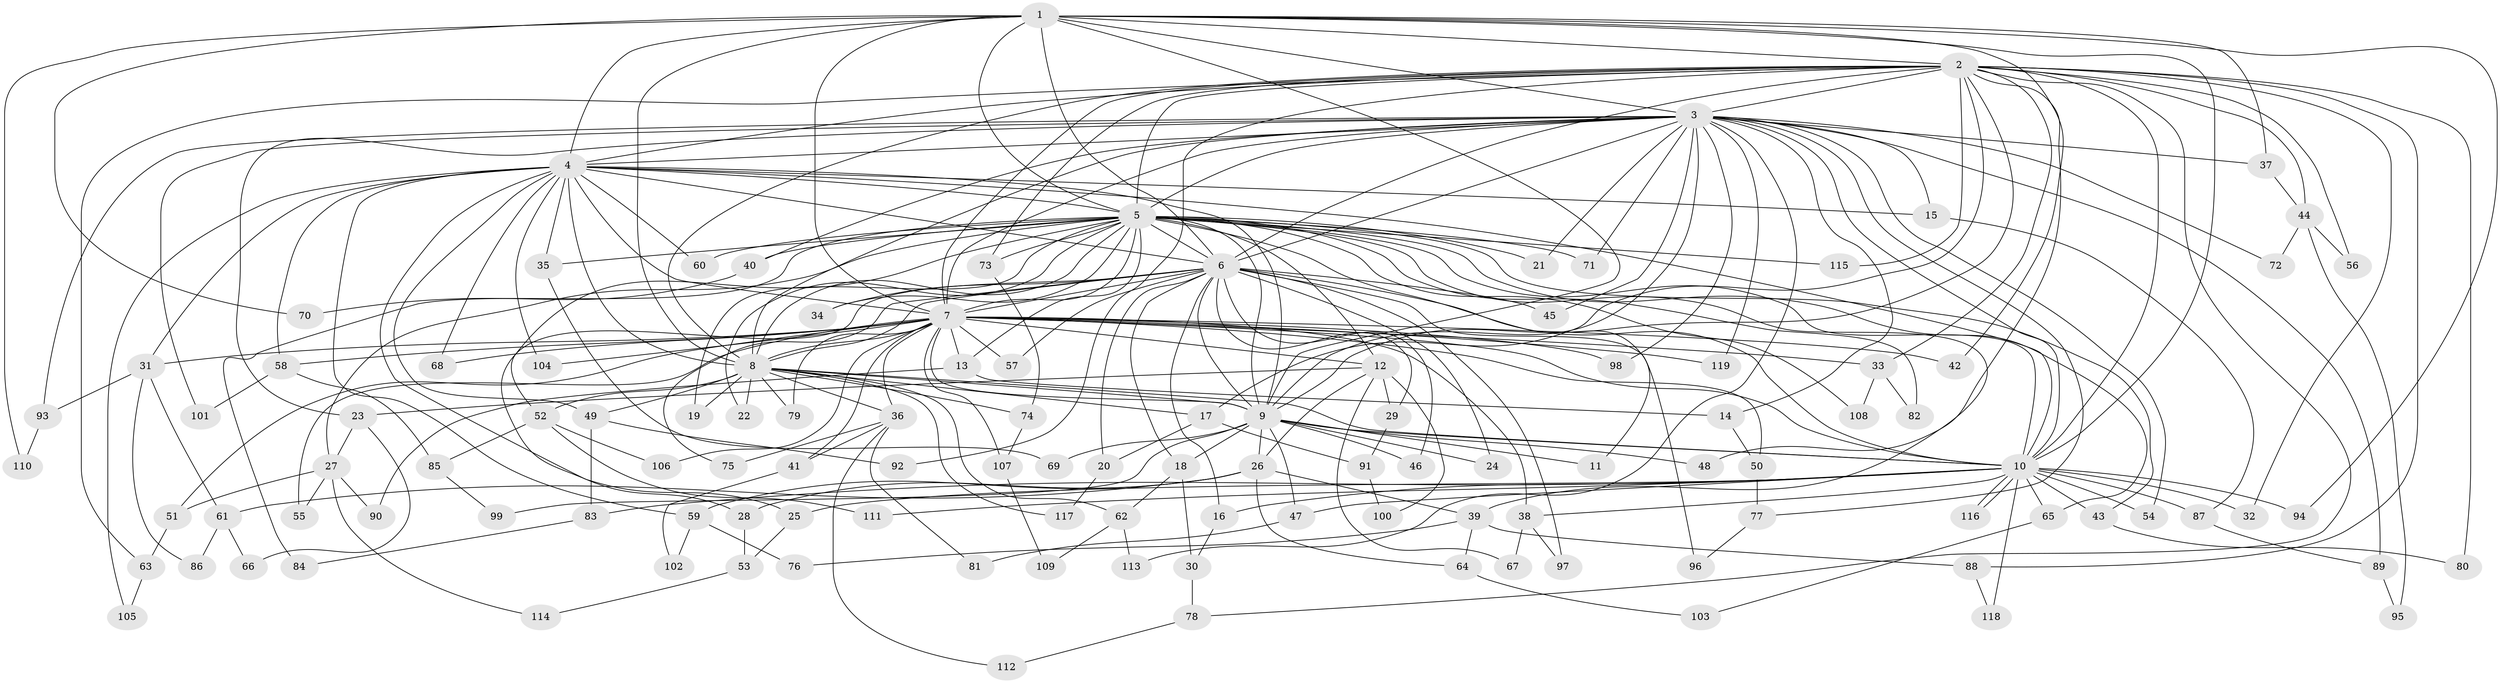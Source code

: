 // Generated by graph-tools (version 1.1) at 2025/25/03/09/25 03:25:41]
// undirected, 119 vertices, 263 edges
graph export_dot {
graph [start="1"]
  node [color=gray90,style=filled];
  1;
  2;
  3;
  4;
  5;
  6;
  7;
  8;
  9;
  10;
  11;
  12;
  13;
  14;
  15;
  16;
  17;
  18;
  19;
  20;
  21;
  22;
  23;
  24;
  25;
  26;
  27;
  28;
  29;
  30;
  31;
  32;
  33;
  34;
  35;
  36;
  37;
  38;
  39;
  40;
  41;
  42;
  43;
  44;
  45;
  46;
  47;
  48;
  49;
  50;
  51;
  52;
  53;
  54;
  55;
  56;
  57;
  58;
  59;
  60;
  61;
  62;
  63;
  64;
  65;
  66;
  67;
  68;
  69;
  70;
  71;
  72;
  73;
  74;
  75;
  76;
  77;
  78;
  79;
  80;
  81;
  82;
  83;
  84;
  85;
  86;
  87;
  88;
  89;
  90;
  91;
  92;
  93;
  94;
  95;
  96;
  97;
  98;
  99;
  100;
  101;
  102;
  103;
  104;
  105;
  106;
  107;
  108;
  109;
  110;
  111;
  112;
  113;
  114;
  115;
  116;
  117;
  118;
  119;
  1 -- 2;
  1 -- 3;
  1 -- 4;
  1 -- 5;
  1 -- 6;
  1 -- 7;
  1 -- 8;
  1 -- 9;
  1 -- 10;
  1 -- 37;
  1 -- 42;
  1 -- 70;
  1 -- 94;
  1 -- 110;
  2 -- 3;
  2 -- 4;
  2 -- 5;
  2 -- 6;
  2 -- 7;
  2 -- 8;
  2 -- 9;
  2 -- 10;
  2 -- 17;
  2 -- 32;
  2 -- 33;
  2 -- 44;
  2 -- 48;
  2 -- 56;
  2 -- 63;
  2 -- 73;
  2 -- 78;
  2 -- 80;
  2 -- 88;
  2 -- 92;
  2 -- 115;
  3 -- 4;
  3 -- 5;
  3 -- 6;
  3 -- 7;
  3 -- 8;
  3 -- 9;
  3 -- 10;
  3 -- 14;
  3 -- 15;
  3 -- 21;
  3 -- 23;
  3 -- 37;
  3 -- 40;
  3 -- 45;
  3 -- 54;
  3 -- 71;
  3 -- 72;
  3 -- 77;
  3 -- 89;
  3 -- 93;
  3 -- 98;
  3 -- 101;
  3 -- 113;
  3 -- 119;
  4 -- 5;
  4 -- 6;
  4 -- 7;
  4 -- 8;
  4 -- 9;
  4 -- 10;
  4 -- 15;
  4 -- 25;
  4 -- 31;
  4 -- 35;
  4 -- 49;
  4 -- 58;
  4 -- 59;
  4 -- 60;
  4 -- 68;
  4 -- 104;
  4 -- 105;
  5 -- 6;
  5 -- 7;
  5 -- 8;
  5 -- 9;
  5 -- 10;
  5 -- 11;
  5 -- 12;
  5 -- 13;
  5 -- 19;
  5 -- 21;
  5 -- 22;
  5 -- 27;
  5 -- 34;
  5 -- 35;
  5 -- 39;
  5 -- 40;
  5 -- 43;
  5 -- 52;
  5 -- 60;
  5 -- 65;
  5 -- 71;
  5 -- 73;
  5 -- 82;
  5 -- 84;
  5 -- 108;
  5 -- 115;
  6 -- 7;
  6 -- 8;
  6 -- 9;
  6 -- 10;
  6 -- 16;
  6 -- 18;
  6 -- 20;
  6 -- 24;
  6 -- 28;
  6 -- 29;
  6 -- 34;
  6 -- 45;
  6 -- 46;
  6 -- 57;
  6 -- 75;
  6 -- 96;
  6 -- 97;
  7 -- 8;
  7 -- 9;
  7 -- 10;
  7 -- 12;
  7 -- 13;
  7 -- 31;
  7 -- 33;
  7 -- 36;
  7 -- 38;
  7 -- 41;
  7 -- 42;
  7 -- 50;
  7 -- 51;
  7 -- 55;
  7 -- 57;
  7 -- 58;
  7 -- 68;
  7 -- 79;
  7 -- 98;
  7 -- 104;
  7 -- 106;
  7 -- 107;
  7 -- 119;
  8 -- 9;
  8 -- 10;
  8 -- 17;
  8 -- 19;
  8 -- 22;
  8 -- 36;
  8 -- 49;
  8 -- 52;
  8 -- 62;
  8 -- 74;
  8 -- 79;
  8 -- 117;
  9 -- 10;
  9 -- 11;
  9 -- 18;
  9 -- 24;
  9 -- 26;
  9 -- 46;
  9 -- 47;
  9 -- 48;
  9 -- 69;
  9 -- 99;
  10 -- 16;
  10 -- 25;
  10 -- 32;
  10 -- 38;
  10 -- 43;
  10 -- 47;
  10 -- 54;
  10 -- 65;
  10 -- 83;
  10 -- 87;
  10 -- 94;
  10 -- 111;
  10 -- 116;
  10 -- 116;
  10 -- 118;
  12 -- 23;
  12 -- 26;
  12 -- 29;
  12 -- 67;
  12 -- 100;
  13 -- 14;
  13 -- 90;
  14 -- 50;
  15 -- 87;
  16 -- 30;
  17 -- 20;
  17 -- 91;
  18 -- 30;
  18 -- 62;
  20 -- 117;
  23 -- 27;
  23 -- 66;
  25 -- 53;
  26 -- 28;
  26 -- 39;
  26 -- 59;
  26 -- 61;
  26 -- 64;
  27 -- 51;
  27 -- 55;
  27 -- 90;
  27 -- 114;
  28 -- 53;
  29 -- 91;
  30 -- 78;
  31 -- 61;
  31 -- 86;
  31 -- 93;
  33 -- 82;
  33 -- 108;
  35 -- 69;
  36 -- 41;
  36 -- 75;
  36 -- 81;
  36 -- 112;
  37 -- 44;
  38 -- 67;
  38 -- 97;
  39 -- 64;
  39 -- 76;
  39 -- 88;
  40 -- 70;
  41 -- 102;
  43 -- 80;
  44 -- 56;
  44 -- 72;
  44 -- 95;
  47 -- 81;
  49 -- 83;
  49 -- 92;
  50 -- 77;
  51 -- 63;
  52 -- 85;
  52 -- 106;
  52 -- 111;
  53 -- 114;
  58 -- 85;
  58 -- 101;
  59 -- 76;
  59 -- 102;
  61 -- 66;
  61 -- 86;
  62 -- 109;
  62 -- 113;
  63 -- 105;
  64 -- 103;
  65 -- 103;
  73 -- 74;
  74 -- 107;
  77 -- 96;
  78 -- 112;
  83 -- 84;
  85 -- 99;
  87 -- 89;
  88 -- 118;
  89 -- 95;
  91 -- 100;
  93 -- 110;
  107 -- 109;
}
